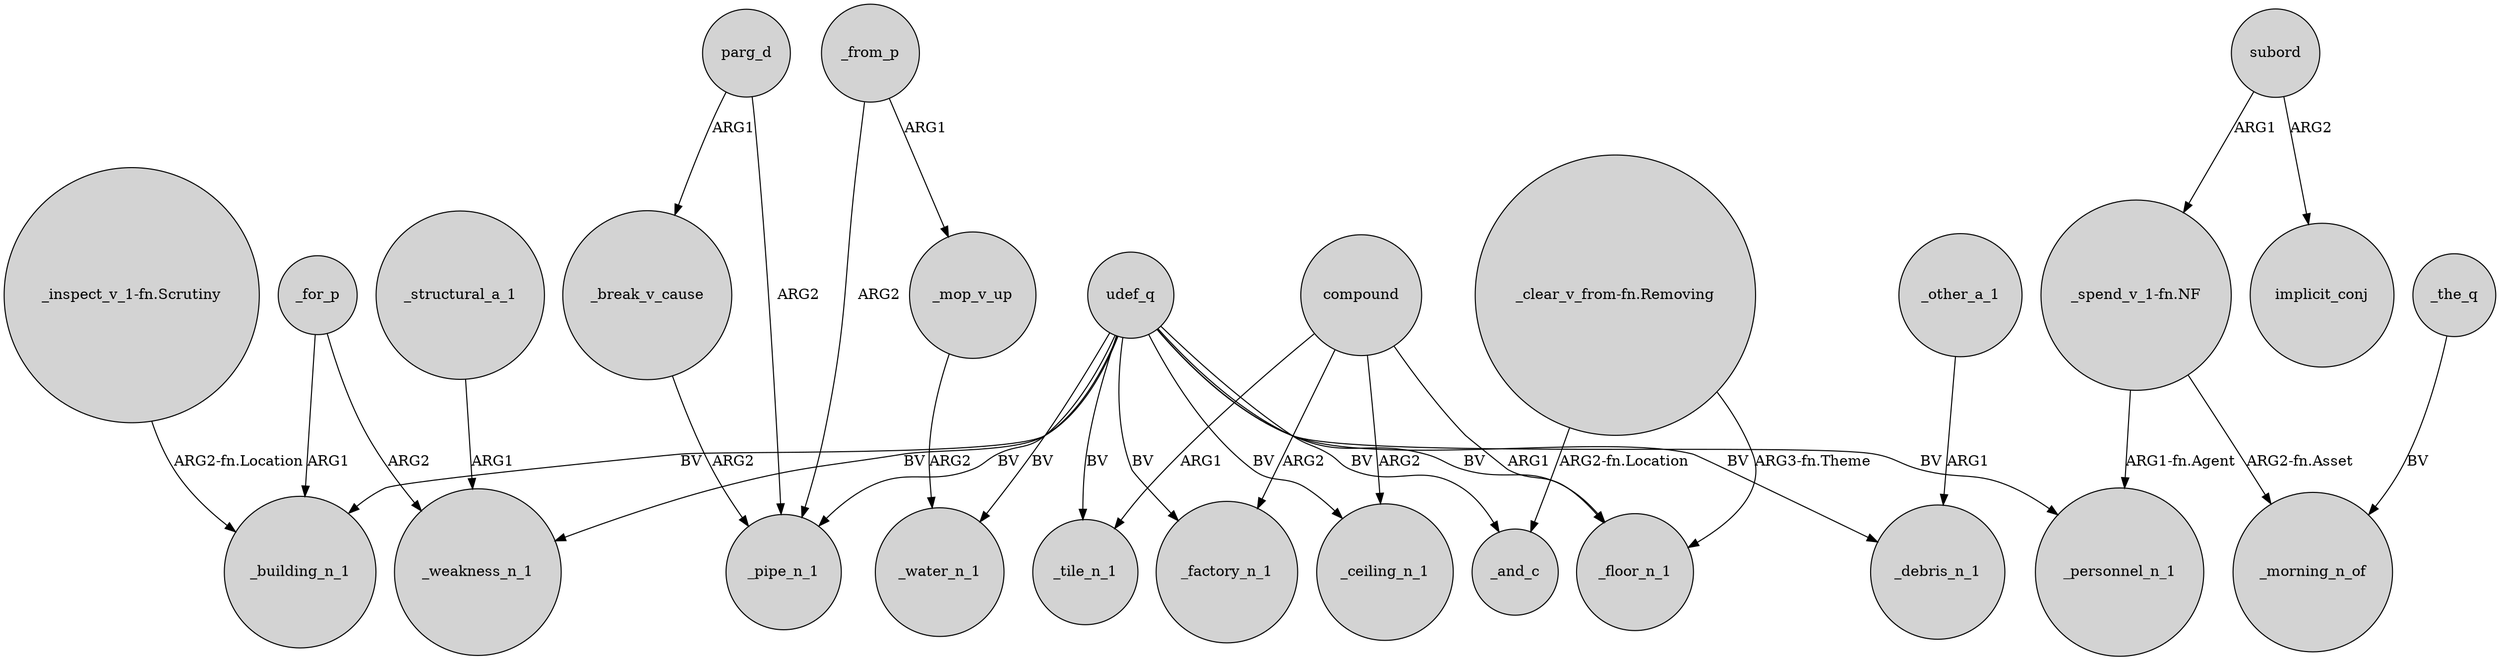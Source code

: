 digraph {
	node [shape=circle style=filled]
	udef_q -> _building_n_1 [label=BV]
	"_inspect_v_1-fn.Scrutiny" -> _building_n_1 [label="ARG2-fn.Location"]
	udef_q -> _pipe_n_1 [label=BV]
	compound -> _floor_n_1 [label=ARG1]
	udef_q -> _ceiling_n_1 [label=BV]
	parg_d -> _break_v_cause [label=ARG1]
	subord -> implicit_conj [label=ARG2]
	_structural_a_1 -> _weakness_n_1 [label=ARG1]
	_the_q -> _morning_n_of [label=BV]
	_break_v_cause -> _pipe_n_1 [label=ARG2]
	udef_q -> _tile_n_1 [label=BV]
	udef_q -> _weakness_n_1 [label=BV]
	_from_p -> _pipe_n_1 [label=ARG2]
	compound -> _factory_n_1 [label=ARG2]
	parg_d -> _pipe_n_1 [label=ARG2]
	udef_q -> _factory_n_1 [label=BV]
	"_clear_v_from-fn.Removing" -> _floor_n_1 [label="ARG3-fn.Theme"]
	udef_q -> _water_n_1 [label=BV]
	"_spend_v_1-fn.NF" -> _morning_n_of [label="ARG2-fn.Asset"]
	udef_q -> _floor_n_1 [label=BV]
	udef_q -> _personnel_n_1 [label=BV]
	_mop_v_up -> _water_n_1 [label=ARG2]
	"_clear_v_from-fn.Removing" -> _and_c [label="ARG2-fn.Location"]
	compound -> _ceiling_n_1 [label=ARG2]
	_for_p -> _building_n_1 [label=ARG1]
	compound -> _tile_n_1 [label=ARG1]
	_other_a_1 -> _debris_n_1 [label=ARG1]
	subord -> "_spend_v_1-fn.NF" [label=ARG1]
	udef_q -> _debris_n_1 [label=BV]
	udef_q -> _and_c [label=BV]
	_for_p -> _weakness_n_1 [label=ARG2]
	"_spend_v_1-fn.NF" -> _personnel_n_1 [label="ARG1-fn.Agent"]
	_from_p -> _mop_v_up [label=ARG1]
}
